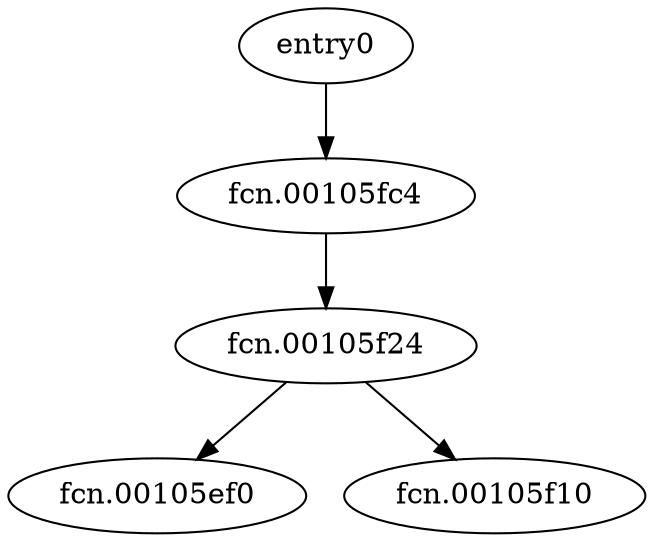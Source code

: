 digraph code {
  "0x001053b8" [label="entry0"];
  "0x001053b8" -> "0x00105fc4";
  "0x00105fc4" [label="fcn.00105fc4"];
  "0x00105fc4" [label="fcn.00105fc4"];
  "0x00105fc4" -> "0x00105f24";
  "0x00105f24" [label="fcn.00105f24"];
  "0x00105f24" [label="fcn.00105f24"];
  "0x00105f24" -> "0x00105ef0";
  "0x00105ef0" [label="fcn.00105ef0"];
  "0x00105f24" -> "0x00105f10";
  "0x00105f10" [label="fcn.00105f10"];
}